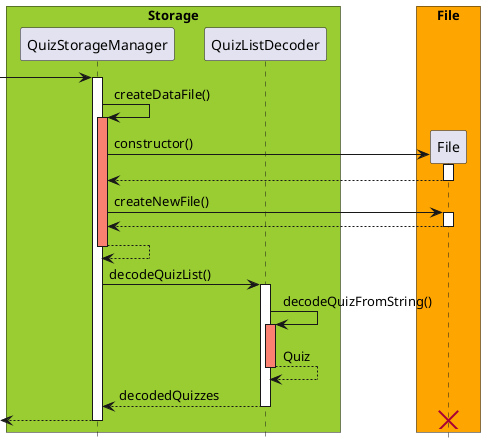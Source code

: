@startuml

skinparam ParticipantPadding 10
skinparam BoxPadding 5
hide footbox

box "Storage" #YellowGreen
participant QuizStorageManager
participant QuizListDecoder
end box

box "File" #orange
participant File
end box
-> QuizStorageManager
activate QuizStorageManager
QuizStorageManager -> QuizStorageManager : createDataFile()
activate QuizStorageManager #salmon
QuizStorageManager -> File ** : constructor()
activate File
File --> QuizStorageManager
deactivate File
QuizStorageManager -> File : createNewFile()
activate File
File --> QuizStorageManager
deactivate File
QuizStorageManager --> QuizStorageManager
deactivate QuizStorageManager

QuizStorageManager -> QuizListDecoder : decodeQuizList()
activate QuizListDecoder
QuizListDecoder -> QuizListDecoder : decodeQuizFromString()
activate QuizListDecoder #salmon
QuizListDecoder --> QuizListDecoder : Quiz
deactivate QuizListDecoder
QuizListDecoder --> QuizStorageManager : decodedQuizzes
deactivate QuizListDecoder
<-- QuizStorageManager
deactivate QuizStorageManager
destroy File

@enduml